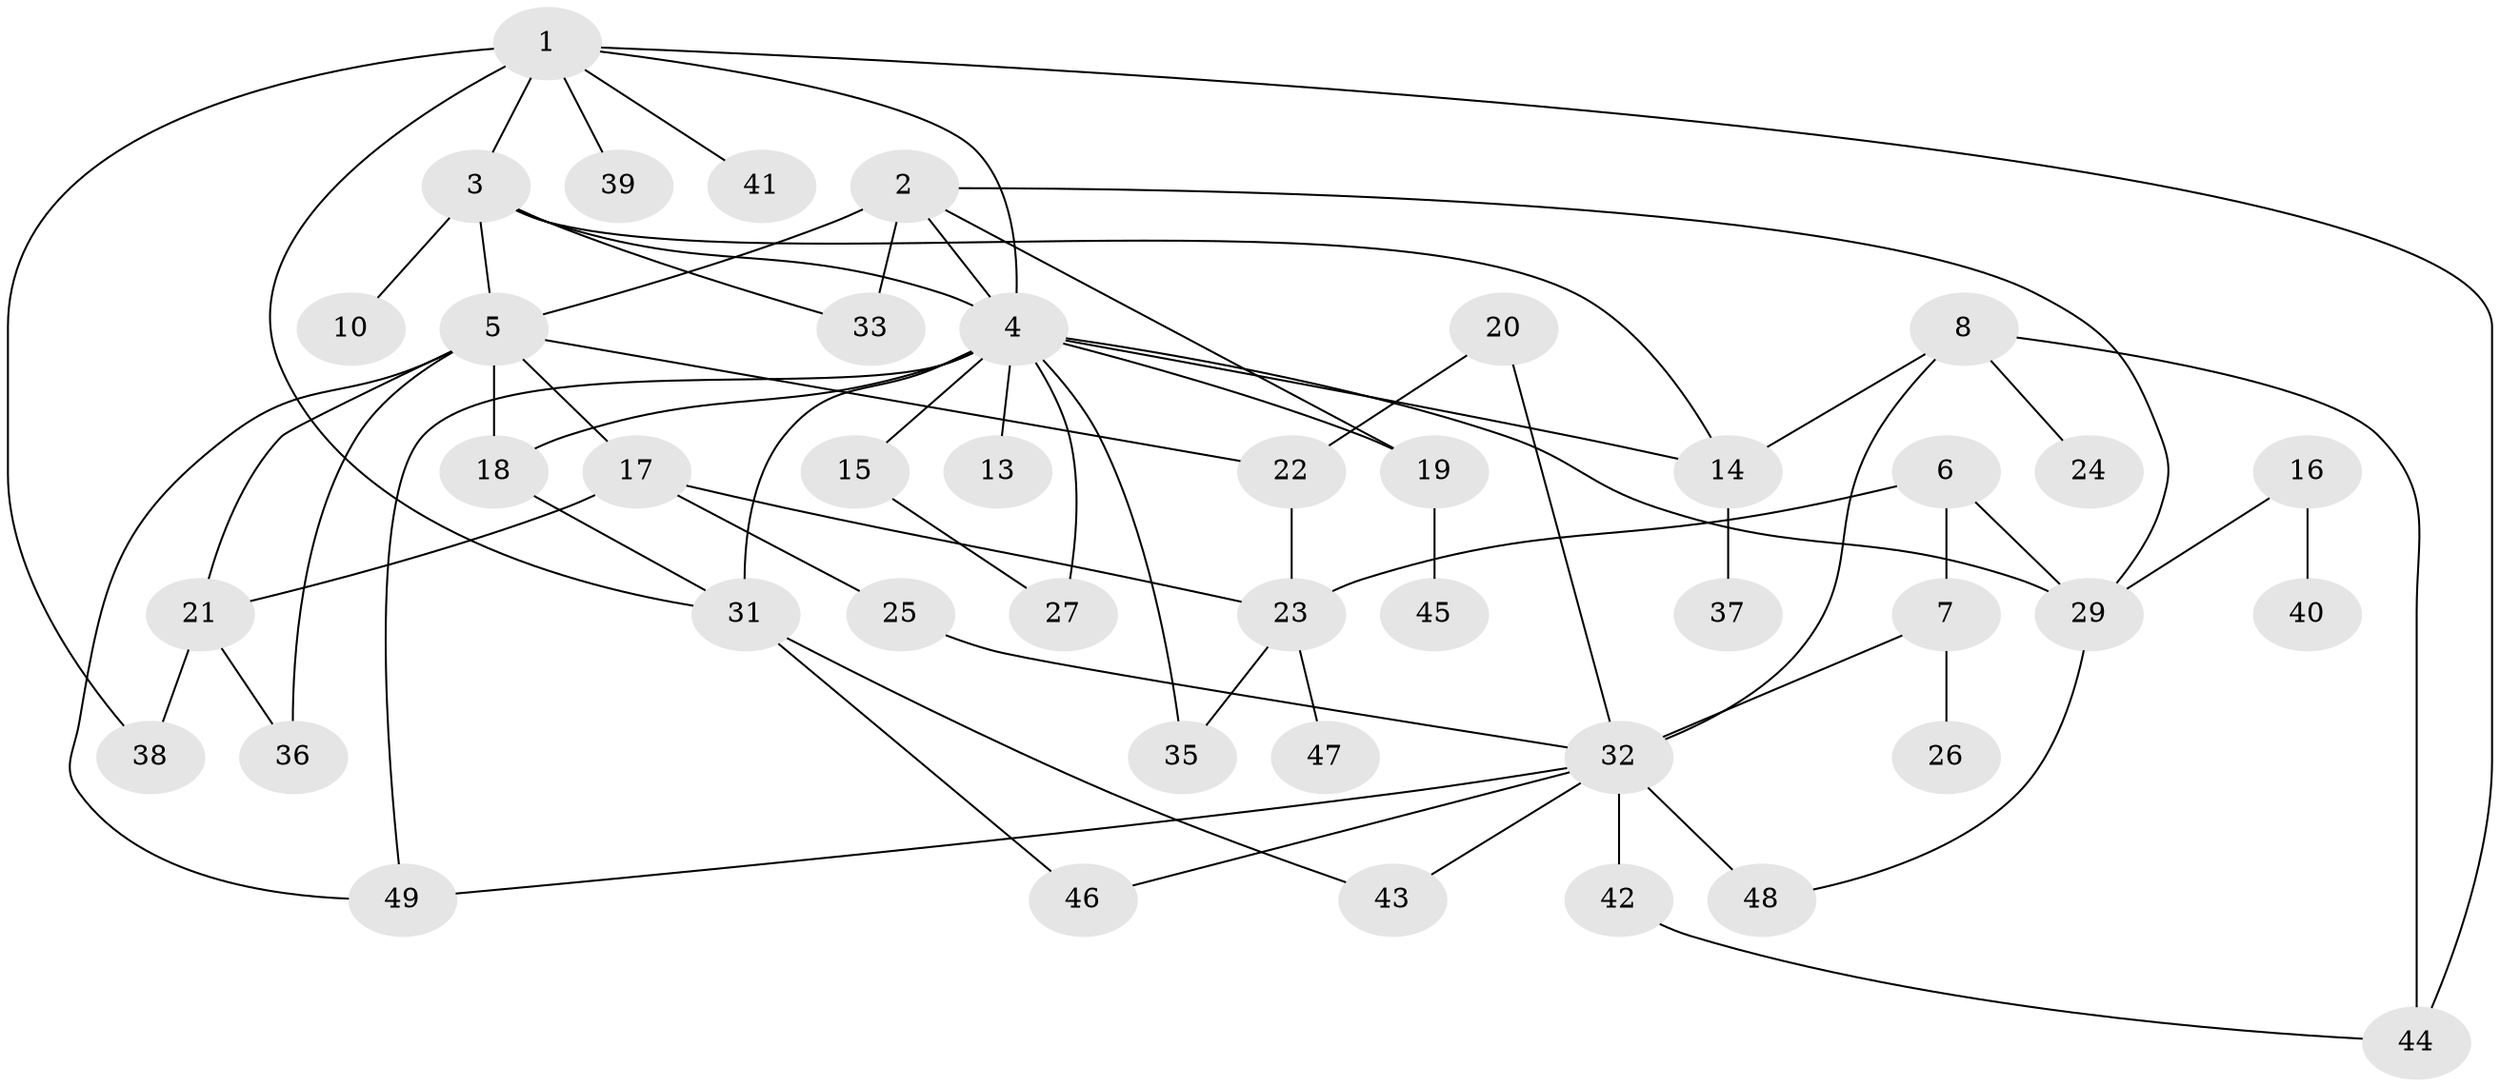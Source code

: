 // original degree distribution, {5: 0.05154639175257732, 4: 0.16494845360824742, 3: 0.18556701030927836, 6: 0.020618556701030927, 8: 0.010309278350515464, 0: 0.05154639175257732, 2: 0.31958762886597936, 1: 0.1958762886597938}
// Generated by graph-tools (version 1.1) at 2025/33/03/09/25 02:33:58]
// undirected, 43 vertices, 68 edges
graph export_dot {
graph [start="1"]
  node [color=gray90,style=filled];
  1;
  2;
  3;
  4;
  5;
  6;
  7;
  8;
  10;
  13;
  14;
  15;
  16;
  17;
  18;
  19;
  20;
  21;
  22;
  23;
  24;
  25;
  26;
  27;
  29;
  31;
  32;
  33;
  35;
  36;
  37;
  38;
  39;
  40;
  41;
  42;
  43;
  44;
  45;
  46;
  47;
  48;
  49;
  1 -- 3 [weight=2.0];
  1 -- 4 [weight=2.0];
  1 -- 31 [weight=1.0];
  1 -- 38 [weight=2.0];
  1 -- 39 [weight=1.0];
  1 -- 41 [weight=1.0];
  1 -- 44 [weight=1.0];
  2 -- 4 [weight=1.0];
  2 -- 5 [weight=1.0];
  2 -- 19 [weight=1.0];
  2 -- 29 [weight=1.0];
  2 -- 33 [weight=2.0];
  3 -- 4 [weight=1.0];
  3 -- 5 [weight=1.0];
  3 -- 10 [weight=1.0];
  3 -- 14 [weight=1.0];
  3 -- 33 [weight=1.0];
  4 -- 13 [weight=1.0];
  4 -- 14 [weight=1.0];
  4 -- 15 [weight=1.0];
  4 -- 18 [weight=1.0];
  4 -- 19 [weight=1.0];
  4 -- 27 [weight=1.0];
  4 -- 29 [weight=1.0];
  4 -- 31 [weight=1.0];
  4 -- 35 [weight=1.0];
  4 -- 49 [weight=1.0];
  5 -- 17 [weight=1.0];
  5 -- 18 [weight=1.0];
  5 -- 21 [weight=1.0];
  5 -- 22 [weight=1.0];
  5 -- 36 [weight=1.0];
  5 -- 49 [weight=1.0];
  6 -- 7 [weight=1.0];
  6 -- 23 [weight=1.0];
  6 -- 29 [weight=1.0];
  7 -- 26 [weight=1.0];
  7 -- 32 [weight=1.0];
  8 -- 14 [weight=1.0];
  8 -- 24 [weight=1.0];
  8 -- 32 [weight=1.0];
  8 -- 44 [weight=1.0];
  14 -- 37 [weight=1.0];
  15 -- 27 [weight=1.0];
  16 -- 29 [weight=1.0];
  16 -- 40 [weight=1.0];
  17 -- 21 [weight=1.0];
  17 -- 23 [weight=1.0];
  17 -- 25 [weight=1.0];
  18 -- 31 [weight=1.0];
  19 -- 45 [weight=1.0];
  20 -- 22 [weight=1.0];
  20 -- 32 [weight=1.0];
  21 -- 36 [weight=1.0];
  21 -- 38 [weight=1.0];
  22 -- 23 [weight=1.0];
  23 -- 35 [weight=1.0];
  23 -- 47 [weight=1.0];
  25 -- 32 [weight=1.0];
  29 -- 48 [weight=1.0];
  31 -- 43 [weight=1.0];
  31 -- 46 [weight=1.0];
  32 -- 42 [weight=1.0];
  32 -- 43 [weight=1.0];
  32 -- 46 [weight=1.0];
  32 -- 48 [weight=2.0];
  32 -- 49 [weight=1.0];
  42 -- 44 [weight=1.0];
}
